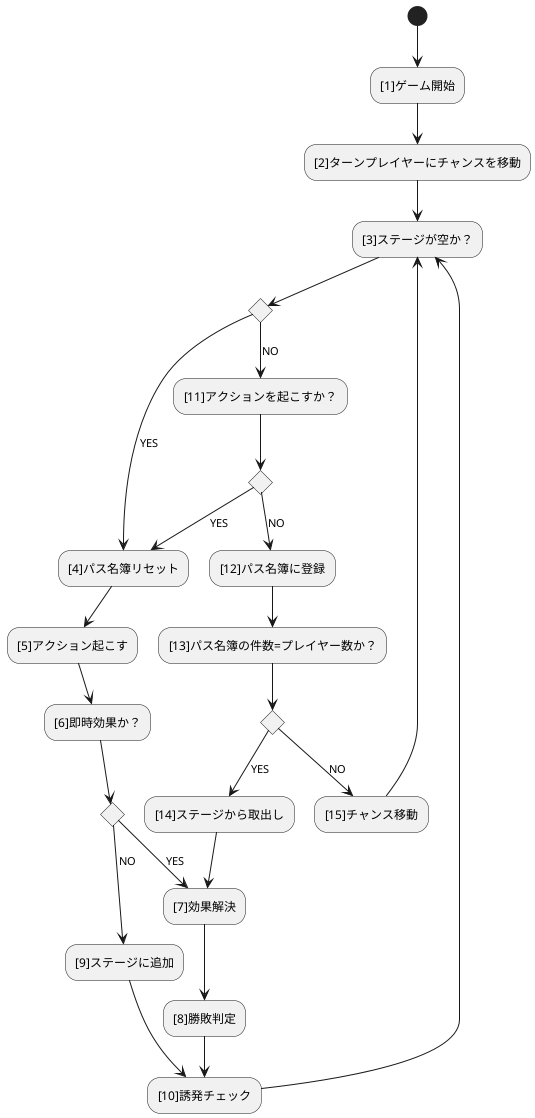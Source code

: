 @startuml
(*) --> "[1]ゲーム開始"
--> "[2]ターンプレイヤーにチャンスを移動"
-->"[3]ステージが空か？"

if "" then
    -->[YES] "[4]パス名簿リセット"
    --> "[5]アクション起こす"
    --> "[6]即時効果か？"
    if "" then
        -->[YES] "[7]効果解決"
        --> "[8]勝敗判定"
        --> "[10]誘発チェック"
    else
        -->[NO] "[9]ステージに追加"
        --> "[10]誘発チェック"
    endif
    --> "[3]ステージが空か？"
else
    -->[NO] "[11]アクションを起こすか？"
    if "" then
        -->[YES] "[4]パス名簿リセット"
    else
        --> [NO] "[12]パス名簿に登録"
        --> "[13]パス名簿の件数=プレイヤー数か？"
        if "" then
            -->[YES] ”[14]ステージから取出し”
            --> "[7]効果解決"
        else
            --> [NO] "[15]チャンス移動"
            --> "[3]ステージが空か？"
        endif
    endif
endif
@enduml
